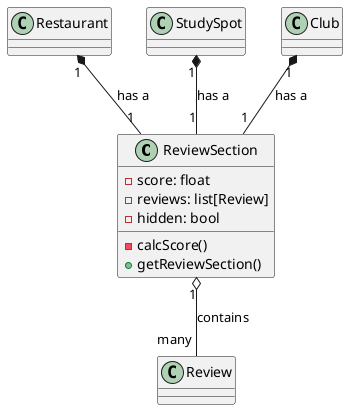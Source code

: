 @startuml ReviewSection

class ReviewSection {
    -score: float
    -reviews: list[Review]
    -hidden: bool

    -calcScore()
    +getReviewSection()
}

ReviewSection "1" o-- "many" Review : contains
Restaurant "1" *-- "1" ReviewSection : has a
StudySpot "1" *-- "1" ReviewSection : has a
Club "1" *-- "1" ReviewSection : has a

@enduml